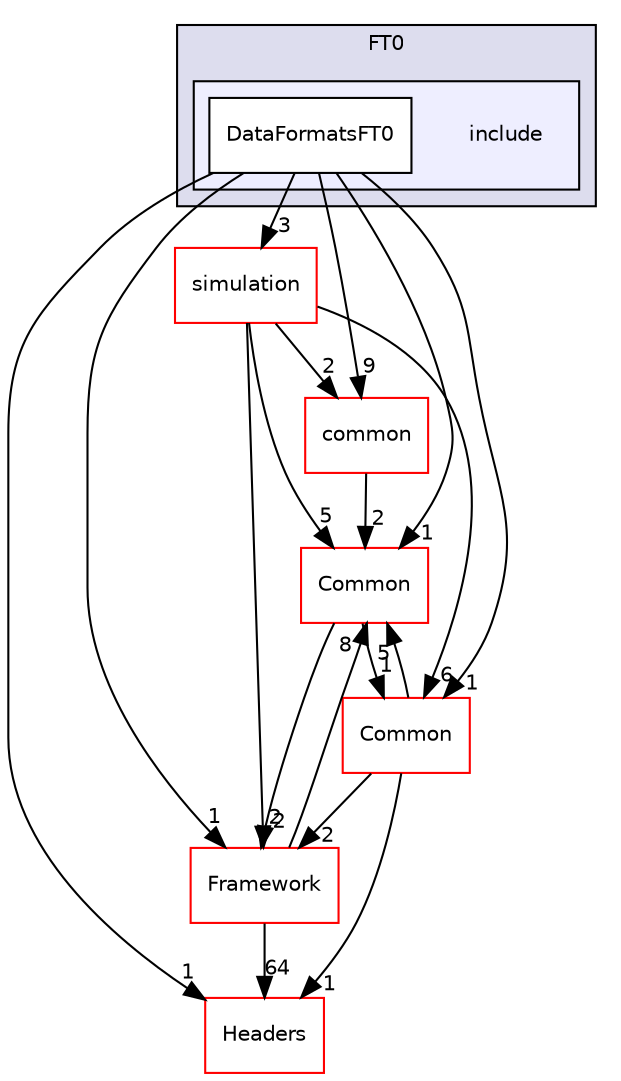 digraph "/home/travis/build/AliceO2Group/AliceO2/DataFormats/Detectors/FIT/FT0/include" {
  bgcolor=transparent;
  compound=true
  node [ fontsize="10", fontname="Helvetica"];
  edge [ labelfontsize="10", labelfontname="Helvetica"];
  subgraph clusterdir_c4f8a341900d529ea5f1c2b568ba3222 {
    graph [ bgcolor="#ddddee", pencolor="black", label="FT0" fontname="Helvetica", fontsize="10", URL="dir_c4f8a341900d529ea5f1c2b568ba3222.html"]
  subgraph clusterdir_a6c44d6dafa1a8f18372aec58f930bca {
    graph [ bgcolor="#eeeeff", pencolor="black", label="" URL="dir_a6c44d6dafa1a8f18372aec58f930bca.html"];
    dir_a6c44d6dafa1a8f18372aec58f930bca [shape=plaintext label="include"];
    dir_d95f5a1cd4ba3a2fb66db2b4665e50e5 [shape=box label="DataFormatsFT0" color="black" fillcolor="white" style="filled" URL="dir_d95f5a1cd4ba3a2fb66db2b4665e50e5.html"];
  }
  }
  dir_4ab6b4cc6a7edbff49100e9123df213f [shape=box label="Common" color="red" URL="dir_4ab6b4cc6a7edbff49100e9123df213f.html"];
  dir_183e7c4434404fe9096e1bd8673e1fcf [shape=box label="Headers" color="red" URL="dir_183e7c4434404fe9096e1bd8673e1fcf.html"];
  dir_047746f9f311f49446db9474b7431d0d [shape=box label="simulation" color="red" URL="dir_047746f9f311f49446db9474b7431d0d.html"];
  dir_74593c7a91e03746ae2a516888bf9494 [shape=box label="Common" color="red" URL="dir_74593c7a91e03746ae2a516888bf9494.html"];
  dir_7924ba4398ae4560cd37376e44666c6d [shape=box label="common" color="red" URL="dir_7924ba4398ae4560cd37376e44666c6d.html"];
  dir_bcbb2cf9a3d3d83e5515c82071a07177 [shape=box label="Framework" color="red" URL="dir_bcbb2cf9a3d3d83e5515c82071a07177.html"];
  dir_d95f5a1cd4ba3a2fb66db2b4665e50e5->dir_4ab6b4cc6a7edbff49100e9123df213f [headlabel="1", labeldistance=1.5 headhref="dir_000139_000036.html"];
  dir_d95f5a1cd4ba3a2fb66db2b4665e50e5->dir_183e7c4434404fe9096e1bd8673e1fcf [headlabel="1", labeldistance=1.5 headhref="dir_000139_000094.html"];
  dir_d95f5a1cd4ba3a2fb66db2b4665e50e5->dir_047746f9f311f49446db9474b7431d0d [headlabel="3", labeldistance=1.5 headhref="dir_000139_000255.html"];
  dir_d95f5a1cd4ba3a2fb66db2b4665e50e5->dir_74593c7a91e03746ae2a516888bf9494 [headlabel="1", labeldistance=1.5 headhref="dir_000139_000101.html"];
  dir_d95f5a1cd4ba3a2fb66db2b4665e50e5->dir_7924ba4398ae4560cd37376e44666c6d [headlabel="9", labeldistance=1.5 headhref="dir_000139_000091.html"];
  dir_d95f5a1cd4ba3a2fb66db2b4665e50e5->dir_bcbb2cf9a3d3d83e5515c82071a07177 [headlabel="1", labeldistance=1.5 headhref="dir_000139_000063.html"];
  dir_4ab6b4cc6a7edbff49100e9123df213f->dir_74593c7a91e03746ae2a516888bf9494 [headlabel="1", labeldistance=1.5 headhref="dir_000036_000101.html"];
  dir_4ab6b4cc6a7edbff49100e9123df213f->dir_bcbb2cf9a3d3d83e5515c82071a07177 [headlabel="2", labeldistance=1.5 headhref="dir_000036_000063.html"];
  dir_047746f9f311f49446db9474b7431d0d->dir_4ab6b4cc6a7edbff49100e9123df213f [headlabel="5", labeldistance=1.5 headhref="dir_000255_000036.html"];
  dir_047746f9f311f49446db9474b7431d0d->dir_74593c7a91e03746ae2a516888bf9494 [headlabel="6", labeldistance=1.5 headhref="dir_000255_000101.html"];
  dir_047746f9f311f49446db9474b7431d0d->dir_7924ba4398ae4560cd37376e44666c6d [headlabel="2", labeldistance=1.5 headhref="dir_000255_000091.html"];
  dir_047746f9f311f49446db9474b7431d0d->dir_bcbb2cf9a3d3d83e5515c82071a07177 [headlabel="2", labeldistance=1.5 headhref="dir_000255_000063.html"];
  dir_74593c7a91e03746ae2a516888bf9494->dir_4ab6b4cc6a7edbff49100e9123df213f [headlabel="5", labeldistance=1.5 headhref="dir_000101_000036.html"];
  dir_74593c7a91e03746ae2a516888bf9494->dir_183e7c4434404fe9096e1bd8673e1fcf [headlabel="1", labeldistance=1.5 headhref="dir_000101_000094.html"];
  dir_74593c7a91e03746ae2a516888bf9494->dir_bcbb2cf9a3d3d83e5515c82071a07177 [headlabel="2", labeldistance=1.5 headhref="dir_000101_000063.html"];
  dir_7924ba4398ae4560cd37376e44666c6d->dir_4ab6b4cc6a7edbff49100e9123df213f [headlabel="2", labeldistance=1.5 headhref="dir_000091_000036.html"];
  dir_bcbb2cf9a3d3d83e5515c82071a07177->dir_4ab6b4cc6a7edbff49100e9123df213f [headlabel="8", labeldistance=1.5 headhref="dir_000063_000036.html"];
  dir_bcbb2cf9a3d3d83e5515c82071a07177->dir_183e7c4434404fe9096e1bd8673e1fcf [headlabel="64", labeldistance=1.5 headhref="dir_000063_000094.html"];
}
